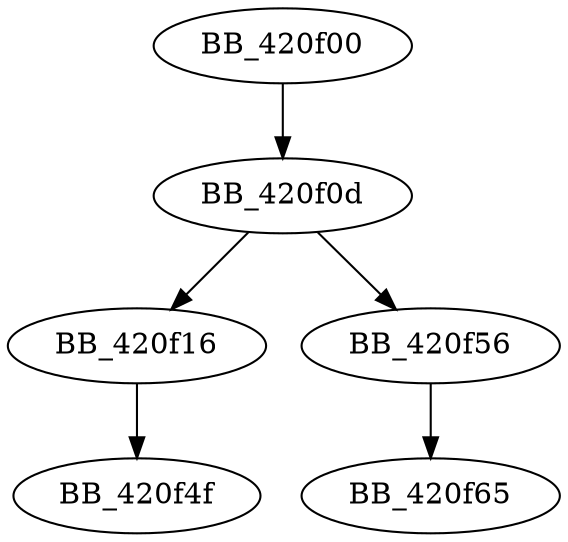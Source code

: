 DiGraph sub_420F00{
BB_420f00->BB_420f0d
BB_420f0d->BB_420f16
BB_420f0d->BB_420f56
BB_420f16->BB_420f4f
BB_420f56->BB_420f65
}
